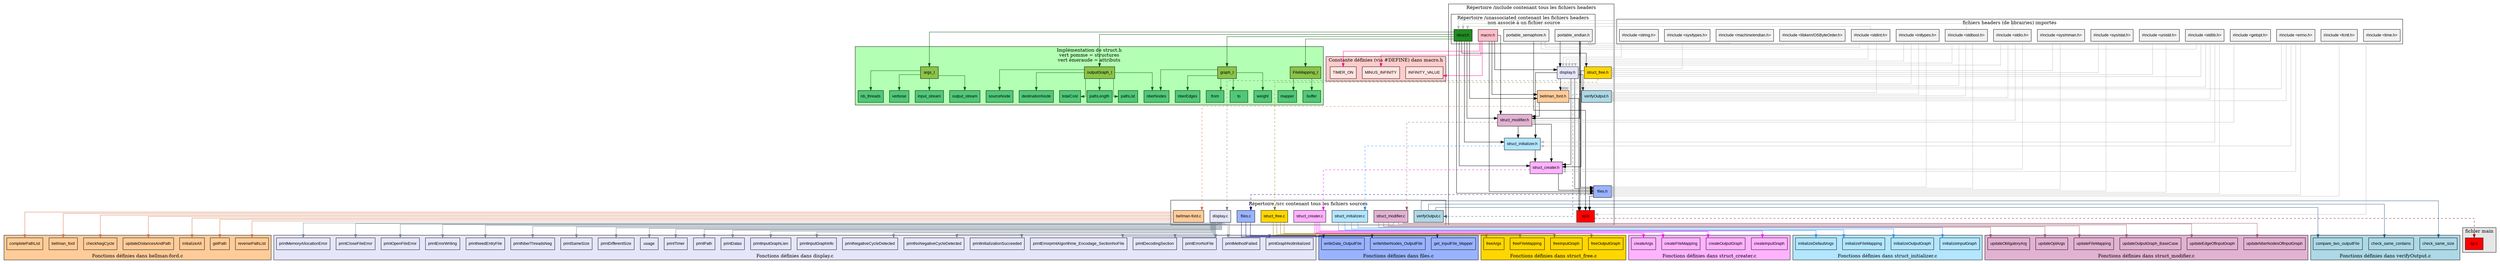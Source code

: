 digraph projet_SP {

    node [shape=rectangle, fontname=Arial, fontsize=12];
    edge [fontname=Arial];
    layout=dot;
    splines=ortho;

    // Structures

    // Sous-graphe src
    subgraph cluster_src {
        label = "Répertoire /src contenant tous les fichiers sources";
        fontcolor=black;

        // Fichiers .c
        bellman_ford_c [label="bellman-ford.c", style="filled", fillcolor="#ffcc99"];
        display_c [label="display.c", style="filled", fillcolor="#E6E6FA"];
        files_c [label="files.c", style="filled", fillcolor="#99b3ff"];
        struct_free_c [label="struct_free.c", style="filled", fillcolor="#ffd700"];
        struct_creater_c [label="struct_creater.c", style="filled", fillcolor="#ffb3ff"];
        struct_initializer_c [label="struct_initializer.c", style="filled", fillcolor="#b3e6ff"];
        struct_modifier_c [label="struct_modifier.c", style="filled", fillcolor="#e2b2d2"];
        verifyOutput_c [label="verifyOutput.c", style="filled", fillcolor=lightblue];
    }

    // Sous-graphe include
    subgraph cluster_include {
        label = "Répertoire /include contenant tous les fichiers headers";
        fontcolor=black;

        // Fichiers .h
        bellman_ford_h [label="bellman_ford.h", style="filled", fillcolor="#ffcc99"];
        display_h [label="display.h", style="filled", fillcolor="#E6E6FA"];
        files_h [label="files.h", style="filled", fillcolor="#99b3ff"];
        struct_creater_h [label="struct_creater.h", style="filled", fillcolor="#ffb3ff"];
        struct_initializer_h [label="struct_initializer.h", style="filled", fillcolor="#b3e6ff"];
        struct_modifier_h [label="struct_modifier.h", style="filled", fillcolor="#e2b2d2"];
        struct_free_h [label="struct_free.h", style="filled", fillcolor="#ffd700"];
        verifyOutput_h [label="verifyOutput.h", style="filled", fillcolor=lightblue];
        sp_h [label="sp.h", style="filled", fillcolor=red];


        // Sous-graphe unassociated
        subgraph cluster_unassociated {
            label = "Répertoire /unassociated contenant les fichiers headers\n non associé à un fichier source";
            fontcolor=black;
            
            struct_h [label="struct.h", style="filled", fillcolor="#228B22"];
            macro_h [label="macro.h", style="filled", fillcolor="#FFC0CB"];
            portable_endian_h [label="portable_endian.h", style="filled", fillcolor="#f2f2f2"];
            portable_semaphore_h [label="portable_semaphore.h", style="filled", fillcolor="#f2f2f2"];
        }
    }

    // Sous-graphe library
    subgraph cluster_library {
        label = "fichiers headers (de librairies) importés";
        fontcolor=black;
        rankdir="TD";
        

        stdio_h [label="#include <stdio.h>", style="filled", fillcolor="#f2f2f2"];
        stdbool_h [label="#include <stdbool.h>", style="filled", fillcolor="#f2f2f2"];
        stdint_h [label="#include <stdint.h>", style="filled", fillcolor="#f2f2f2"];
        machine_endian_h [label="#include <machine/endian.h>", style="filled", fillcolor="#f2f2f2"];
        libkern_OSByteOrder_h [label="#include <libkern/OSByteOrder.h>", style="filled", fillcolor="#f2f2f2"];
        stdlib_h [label="#include <stdlib.h>", style="filled", fillcolor="#f2f2f2"];
        string_h [label="#include <string.h>", style="filled", fillcolor="#f2f2f2"];
        errno_h [label="#include <errno.h>", style="filled", fillcolor="#f2f2f2"];
        inttypes_h [label="#include <inttypes.h>", style="filled", fillcolor="#f2f2f2"];
        sys_types_h [label="#include <sys/types.h>", style="filled", fillcolor="#f2f2f2"];
        time_h [label="#include <time.h>", style="filled", fillcolor="#f2f2f2"];
        sys_mman_h [label="#include <sys/mman.h>", style="filled", fillcolor="#f2f2f2"];
        sys_stat_h [label="#include <sys/stat.h>", style="filled", fillcolor="#f2f2f2"];
        unistd_h [label="#include <unistd.h>", style="filled", fillcolor="#f2f2f2"];
        fcntl_h [label="#include <fcntl.h>", style="filled", fillcolor="#f2f2f2"];
        getopt_h [label="#include <getopt.h>", style="filled", fillcolor="#f2f2f2"];

        machine_endian_h -> portable_endian_h [constraint=false, color="#BEBEBE"];
        libkern_OSByteOrder_h -> portable_endian_h [constraint=false, color="#BEBEBE"];

        stdint_h -> portable_semaphore_h [constraint=false, color="#BEBEBE"];
        stdlib_h -> portable_semaphore_h [constraint=false, color="#BEBEBE"];

        stdint_h -> struct_h [color="#BEBEBE"];
        stdio_h -> struct_h [color="#BEBEBE"];
        stdbool_h -> struct_h [color="#BEBEBE"];

        stdbool_h -> bellman_ford_h [color="#BEBEBE"];
        inttypes_h -> bellman_ford_h [color="#BEBEBE"];
        stdlib_h -> bellman_ford_h [color="#BEBEBE"];
        errno_h -> bellman_ford_h [color="#BEBEBE"];
        
        stdint_h -> display_h [color="#BEBEBE"];
        stdbool_h -> display_h [color="#BEBEBE"];
        inttypes_h -> display_h [color="#BEBEBE"];
        stdio_h -> display_h [color="#BEBEBE"];
        string_h -> display_h [color="#BEBEBE"];

        stdlib_h -> files_h [color="#BEBEBE"];
        sys_mman_h -> files_h [color="#BEBEBE"];
        sys_stat_h -> files_h [color="#BEBEBE"];
        unistd_h -> files_h [color="#BEBEBE"];
        fcntl_h -> files_h [color="#BEBEBE"];
        inttypes_h -> files_h [color="#BEBEBE"];
        stdbool_h -> files_h [color="#BEBEBE"];
        errno_h -> files_h [color="#BEBEBE"];

        time_h -> sp_h [color="#BEBEBE"];

        stdio_h -> struct_creater_h [color="#BEBEBE"];
        errno_h -> struct_creater_h [color="#BEBEBE"];

        sys_types_h -> struct_free_h [color="#BEBEBE"];
        sys_mman_h -> struct_free_h [color="#BEBEBE"];
        sys_stat_h -> struct_free_h [color="#BEBEBE"];
        unistd_h -> struct_free_h [color="#BEBEBE"];
        stdlib_h -> struct_free_h [color="#BEBEBE"];

        stdlib_h -> struct_initializer_h [color="#BEBEBE"];
        errno_h -> struct_initializer_h [color="#BEBEBE"];

        stdio_h -> struct_modifier_h [color="#BEBEBE"];
        getopt_h -> struct_modifier_h [color="#BEBEBE"];

        stdbool_h -> verifyOutput_h [color="#BEBEBE"];
        inttypes_h -> verifyOutput_h [color="#BEBEBE"];
        stdint_h -> verifyOutput_h [color="#BEBEBE"];
        stdlib_h -> verifyOutput_h [color="#BEBEBE"];
        stdio_h -> verifyOutput_h [color="#BEBEBE"];
        errno_h -> verifyOutput_h [color="#BEBEBE"];
    }

    // Sous-graphe sp_c
    subgraph cluster_sp_c {
        label = "fichier main";
        fontcolor=black;
        bgcolor="#e6e6e6"
        size="40,40!"
        
        sp_c [label="sp.c", style="filled", fillcolor=red];
    }

    bellman_ford_h -> bellman_ford_c [style=dashed, color="#d16e40"];
    files_h -> files_c [style=dashed, color="#00008B"];
    display_h -> display_c [style=dashed, color="#708090"];
    sp_h -> sp_c [style=dashed, color="#8B0000"];
    struct_free_h -> struct_free_c [style=dashed, color="#997a00"];
    struct_initializer_h -> struct_initializer_c [style=dashed, color="#1E90FF"];
    struct_modifier_h -> struct_modifier_c [style=dashed, color="#9e5670"];
    verifyOutput_h -> verifyOutput_c [style=dashed, color="#2B547E"];
    struct_creater_h -> struct_creater_c [style=dashed, color="#ff00ff"];

    // Sous-graphe struct
    subgraph cluster_struct {
        label = "Implémentation de struct.h\nvert pomme = structures\nvert émeraude = attributs";
        fontcolor=black;
        bgcolor="#b3ffb3";

        FileMapping_t [label="FileMapping_t", style="filled", fillcolor="#8bc34a"];
        graph_t [label="graph_t", style="filled", fillcolor="#8bc34a"];
        outputGraph_t [label="outputGraph_t", style="filled", fillcolor="#8bc34a"];
        args_t [label="args_t", style="filled", fillcolor="#8bc34a"];
        
        // Variables
        mapper [label="mapper", style="filled", fillcolor="#50c878"];
        buffer [label="buffer", style="filled", fillcolor="#50c878"];

        nberNodes [label="nberNodes", style="filled", fillcolor="#50c878"];
        nberEdges [label="nberEdges", style="filled", fillcolor="#50c878"];
        from [label="from", style="filled", fillcolor="#50c878"];
        to [label="to", style="filled", fillcolor="#50c878"];
        weight [label="weight", style="filled", fillcolor="#50c878"];
        
        sourceNode [label="sourceNode", style="filled", fillcolor="#50c878"];
        destinationNode [label="destinationNode", style="filled", fillcolor="#50c878"];
        totalCost [label="totalCost", style="filled", fillcolor="#50c878"];
        pathLength [label="pathLength", style="filled", fillcolor="#50c878"];
        pathList [label="pathList", style="filled", fillcolor="#50c878"];
        
        input_stream [label="input_stream", style="filled", fillcolor="#50c878"];
        output_stream [label="output_stream", style="filled", fillcolor="#50c878"];
        nb_threads [label="nb_threads", style="filled", fillcolor="#50c878"];
        verbose [label="verbose", style="filled", fillcolor="#50c878"];

        struct_h -> FileMapping_t [color="#004d00"];
        struct_h -> graph_t [color="#004d00"];
        struct_h -> outputGraph_t [color="#004d00"];
        struct_h -> args_t [color="#004d00"];

        FileMapping_t -> mapper [color="#006400"];
        FileMapping_t -> buffer [color="#006400"];
        
        graph_t -> nberNodes [color="#006400"];
        graph_t -> nberEdges [color="#006400"];
        graph_t -> from [color="#006400"];
        graph_t -> to [color="#006400"]; 
        graph_t -> weight [color="#006400"];
        
        outputGraph_t -> nberNodes [color="#006400"];
        outputGraph_t -> sourceNode [color="#006400"];
        outputGraph_t -> destinationNode [color="#006400"];
        outputGraph_t -> totalCost [color="#006400"];
        outputGraph_t -> pathLength [color="#006400"];
        outputGraph_t -> pathList [color="#006400"];

        args_t -> input_stream [color="#006400"];
        args_t -> output_stream [color="#006400"];
        args_t -> nb_threads [color="#006400"];
        args_t -> verbose [color="#006400"];
    }

    // Sous-graphe macro
    subgraph cluster_macro {
        label = "Constante définies (via #DEFINE) dans macro.h";
        fontcolor=black;
        bgcolor="#ffcccb"

        INFINITY_VALUE [label="INFINITY_VALUE", style="filled", fillcolor="#FFE4E1"];
        MINUS_INFINITY [label="MINUS_INFINITY",style="filled", fillcolor="#FFE4E1"];
        TIMER_ON [label="TIMER_ON",style="filled", fillcolor="#FFE4E1"];

        macro_h -> INFINITY_VALUE [color="#ff007f"];
        macro_h -> MINUS_INFINITY [color="#ff007f"];
        macro_h -> TIMER_ON [color="#ff007f"];
    }

    // Les liens entre les fichiers
    struct_h -> bellman_ford_h
    macro_h -> bellman_ford_h
    display_h-> bellman_ford_h

    macro_h -> display_h
    portable_endian_h -> display_h

    portable_endian_h -> files_h
    macro_h -> files_h
    struct_h -> files_h
    struct_creater_h -> files_h
    display_h -> files_h

    portable_endian_h -> sp_h
    portable_semaphore_h -> sp_h
    bellman_ford_h -> sp_h
    files_h -> sp_h

    struct_h -> struct_creater_h
    struct_free_h -> struct_creater_h
    struct_modifier_h -> struct_creater_h
    struct_initializer_h -> struct_creater_h
    display_h -> struct_creater_h

    struct_h -> struct_free_h

    struct_h -> struct_initializer_h
    struct_modifier_h -> struct_initializer_h
    display_h -> struct_initializer_h

    struct_h -> struct_modifier_h
    macro_h -> struct_modifier_h
    portable_endian_h -> struct_modifier_h
    bellman_ford_h -> struct_modifier_h

    display_h -> verifyOutput_h

   subgraph cluster_funct_files_c {
        labelloc="b";
        label = "Fonctions définies dans files.c";
        fontcolor=black;
        rankdir=TB;
        bgcolor="#99b3ff";
        splines=polyline;

        files_c -> get_InputFile_Mapper [color="#00008B", constraint=true]
        files_c -> writeNberNodes_OutputFile [color="#00008B", constraint=true]
        files_c -> writeData_OutputFile [color="#00008B", constraint=true]
    }

    // Sous-graphe funct_bellman_ford_c
    subgraph cluster_funct_bellman_ford_c {
        labelloc="b";
        label = "Fonctions définies dans bellman-ford.c";
        fontcolor=black;
        rankdir=TB;
        bgcolor="#ffcc99";
        splines=polyline;

        bellman_ford_c -> initializeAll [color="#d16e40", constraint=true];
        bellman_ford_c -> updateDistancesAndPath [color="#d16e40", constraint=true];
        bellman_ford_c -> checkNegCycle [color="#d16e40", constraint=true];
        bellman_ford_c -> bellman_ford [color="#d16e40", constraint=true];
        bellman_ford_c -> completePathList [color="#d16e40", constraint=true];
        bellman_ford_c -> reversePathList [color="#d16e40", constraint=true];
        bellman_ford_c -> getPath [color="#d16e40", constraint=true];
    }

    // Sous-graphe funct_display_c
    subgraph cluster_funct_display_c {
        labelloc="b";
        label = "Fonctions définies dans display.c";
        fontcolor=black;
        splines=spline
        rankdir=TB;
        bgcolor="#E6E6FA";
        splines=polyline;

        display_c -> printNberThreadsNeg [color="#708090", constraint=true];
        display_c -> printNeedEntryFile [color="#708090", constraint=true];
        display_c -> printErrorWriting [color="#708090", constraint=true];
        display_c -> printOpenFileError [color="#708090", constraint=true];
        display_c -> printCloseFileError [color="#708090", constraint=true];
        display_c -> printMemoryAllocationError [color="#708090", constraint=true];
        display_c -> printGraphNotInitialized [color="#708090", constraint=true];
        display_c -> printMethodFailed [color="#708090", constraint=true];
        display_c -> printErrorNoFile [color="#708090", constraint=true];
        display_c -> printDecodingSection [color="#708090", constraint=true];
        display_c -> printErrorprintAlgorithme_Encodage_SectionNoFile [color="#708090", constraint=true];
        display_c -> printInitializationSucceeded [color="#708090", constraint=true];
        display_c -> printNoNegativeCycleDetected [color="#708090", constraint=true];
        display_c -> printNegativeCycleDetected [color="#708090", constraint=true];
        display_c -> printInputGraphInfo [color="#708090", constraint=true];
        display_c -> printInputGraphLien [color="#708090", constraint=true];
        display_c -> printDatas [color="#708090", constraint=true];
        display_c -> printPath [color="#708090", constraint=true];
        display_c -> printTimer [color="#708090", constraint=true];
        display_c -> usage [color="#708090", constraint=true];
        display_c -> printDifferentSize [color="#708090", constraint=true];
        display_c -> printSameSize [color="#708090", constraint=true];
    }

    // Sous-graphe funct_struct_modifier_c
    subgraph cluster_funct_struct_modifier_c {
        labelloc="b";
        label = "Fonctions définies dans struct_modifier.c";
        fontcolor=black;
        rankdir=TB;
        bgcolor="#e2b2d2";
        splines=polyline;

        struct_modifier_c -> updateNberNodesOfInputGraph [color="#9e5670", constraint=true];
        struct_modifier_c -> updateEdgeOfInputGraph [color="#9e5670", constraint=true];
        struct_modifier_c -> updateOutputGraph_BaseCase [color="#9e5670", constraint=true];
        struct_modifier_c -> updateFileMapping [color="#9e5670", constraint=true];
        struct_modifier_c -> updateOptArgs [color="#9e5670", constraint=true];
        struct_modifier_c -> updateObligatoryArg [color="#9e5670", constraint=true];
    }

    // Sous-graphe funct_struct_creater_c
    subgraph cluster_funct_struct_creater_c {
        labelloc="b";
        label = "Fonctions définies dans struct_creater.c";
        fontcolor=black;
        rankdir=TB;
        bgcolor="#ffb3ff";
        splines=polyline;

        struct_creater_c -> createInputGraph [color="#ff00ff", constraint=true];
        struct_creater_c -> createOutputGraph [color="#ff00ff", constraint=true];
        struct_creater_c -> createFileMapping [color="#ff00ff", constraint=true];
        struct_creater_c -> createArgs [color="#ff00ff", constraint=true];
    }

    // Sous-graphe funct_struct_free_c
    subgraph cluster_funct_struct_free_c {
        labelloc="b";
        label = "Fonctions définies dans struct_free.c";
        fontcolor=black;
        rankdir=TB;
        bgcolor="#ffd700";
        splines=polyline;

        struct_free_c -> freeOutputGraph [color="#997a00", constraint=true];
        struct_free_c -> freeInputGraph [color="#997a00", constraint=true];
        struct_free_c -> freeFileMapping [color="#997a00", constraint=true];
        struct_free_c -> freeArgs [color="#997a00", constraint=true];
    }

    // Sous-graphe funct_struct_initializer_c
    subgraph cluster_funct_struct_initializer_c {
        labelloc="b";
        label = "Fonctions définies dans struct_initializer.c";
        fontcolor=black;
        rankdir=TB;
        bgcolor="#b3e6ff";
        splines=polyline;

        struct_initializer_c -> initializeInputGraph [color="#1E90FF", constraint=true];
        struct_initializer_c -> initializeOutputGraph [color="#1E90FF", constraint=true];
        struct_initializer_c -> initializeFileMapping [color="#1E90FF", constraint=true];
        struct_initializer_c -> initializeDefaultArgs [color="#1E90FF", constraint=true];
    }

    // Sous-graphe funct_verifyOutput_c
    subgraph cluster_funct_verifyOutput_c {
        labelloc="b";
        label = "Fonctions définies dans verifyOutput.c";
        fontcolor=black;
        rankdir=TB;
        bgcolor=lightblue;
        splines=polyline;

        verifyOutput_c -> check_same_size [color="#2B547E", constraint=true];
        verifyOutput_c -> check_same_contains [color="#2B547E", constraint=true];
        verifyOutput_c -> compare_two_outputFile [color="#2B547E", constraint=true];
    }
}